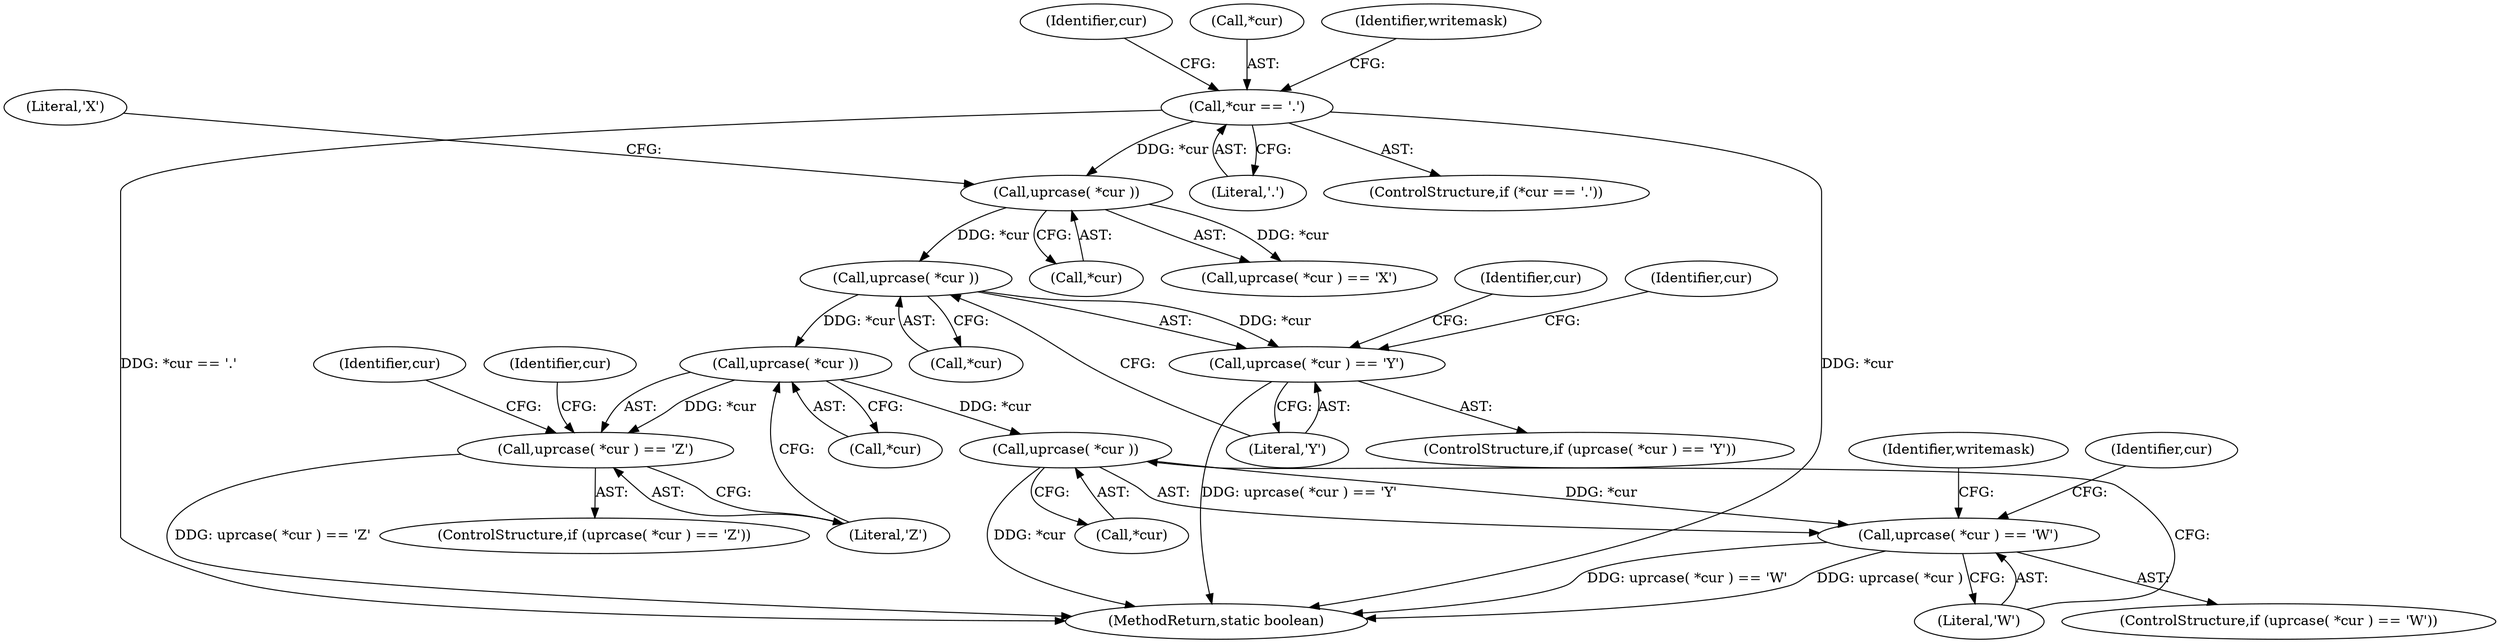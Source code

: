 digraph "0_virglrenderer_e534b51ca3c3cd25f3990589932a9ed711c59b27@pointer" {
"1000665" [label="(Call,uprcase( *cur ))"];
"1000652" [label="(Call,uprcase( *cur ))"];
"1000636" [label="(Call,*cur == '.')"];
"1000664" [label="(Call,uprcase( *cur ) == 'Y')"];
"1000678" [label="(Call,uprcase( *cur ))"];
"1000677" [label="(Call,uprcase( *cur ) == 'Z')"];
"1000691" [label="(Call,uprcase( *cur ))"];
"1000690" [label="(Call,uprcase( *cur ) == 'W')"];
"1000663" [label="(ControlStructure,if (uprcase( *cur ) == 'Y'))"];
"1000642" [label="(Identifier,cur)"];
"1000680" [label="(Identifier,cur)"];
"1000694" [label="(Literal,'W')"];
"1000676" [label="(ControlStructure,if (uprcase( *cur ) == 'Z'))"];
"1000684" [label="(Identifier,cur)"];
"1000690" [label="(Call,uprcase( *cur ) == 'W')"];
"1000705" [label="(Identifier,writemask)"];
"1000691" [label="(Call,uprcase( *cur ))"];
"1000668" [label="(Literal,'Y')"];
"1000693" [label="(Identifier,cur)"];
"1000636" [label="(Call,*cur == '.')"];
"1000681" [label="(Literal,'Z')"];
"1000692" [label="(Call,*cur)"];
"1000639" [label="(Literal,'.')"];
"1000637" [label="(Call,*cur)"];
"1000653" [label="(Call,*cur)"];
"1000678" [label="(Call,uprcase( *cur ))"];
"1000689" [label="(ControlStructure,if (uprcase( *cur ) == 'W'))"];
"1000655" [label="(Literal,'X')"];
"1004167" [label="(MethodReturn,static boolean)"];
"1000722" [label="(Identifier,writemask)"];
"1000671" [label="(Identifier,cur)"];
"1000677" [label="(Call,uprcase( *cur ) == 'Z')"];
"1000697" [label="(Identifier,cur)"];
"1000664" [label="(Call,uprcase( *cur ) == 'Y')"];
"1000652" [label="(Call,uprcase( *cur ))"];
"1000666" [label="(Call,*cur)"];
"1000651" [label="(Call,uprcase( *cur ) == 'X')"];
"1000635" [label="(ControlStructure,if (*cur == '.'))"];
"1000665" [label="(Call,uprcase( *cur ))"];
"1000679" [label="(Call,*cur)"];
"1000665" -> "1000664"  [label="AST: "];
"1000665" -> "1000666"  [label="CFG: "];
"1000666" -> "1000665"  [label="AST: "];
"1000668" -> "1000665"  [label="CFG: "];
"1000665" -> "1000664"  [label="DDG: *cur"];
"1000652" -> "1000665"  [label="DDG: *cur"];
"1000665" -> "1000678"  [label="DDG: *cur"];
"1000652" -> "1000651"  [label="AST: "];
"1000652" -> "1000653"  [label="CFG: "];
"1000653" -> "1000652"  [label="AST: "];
"1000655" -> "1000652"  [label="CFG: "];
"1000652" -> "1000651"  [label="DDG: *cur"];
"1000636" -> "1000652"  [label="DDG: *cur"];
"1000636" -> "1000635"  [label="AST: "];
"1000636" -> "1000639"  [label="CFG: "];
"1000637" -> "1000636"  [label="AST: "];
"1000639" -> "1000636"  [label="AST: "];
"1000642" -> "1000636"  [label="CFG: "];
"1000722" -> "1000636"  [label="CFG: "];
"1000636" -> "1004167"  [label="DDG: *cur"];
"1000636" -> "1004167"  [label="DDG: *cur == '.'"];
"1000664" -> "1000663"  [label="AST: "];
"1000664" -> "1000668"  [label="CFG: "];
"1000668" -> "1000664"  [label="AST: "];
"1000671" -> "1000664"  [label="CFG: "];
"1000680" -> "1000664"  [label="CFG: "];
"1000664" -> "1004167"  [label="DDG: uprcase( *cur ) == 'Y'"];
"1000678" -> "1000677"  [label="AST: "];
"1000678" -> "1000679"  [label="CFG: "];
"1000679" -> "1000678"  [label="AST: "];
"1000681" -> "1000678"  [label="CFG: "];
"1000678" -> "1000677"  [label="DDG: *cur"];
"1000678" -> "1000691"  [label="DDG: *cur"];
"1000677" -> "1000676"  [label="AST: "];
"1000677" -> "1000681"  [label="CFG: "];
"1000681" -> "1000677"  [label="AST: "];
"1000684" -> "1000677"  [label="CFG: "];
"1000693" -> "1000677"  [label="CFG: "];
"1000677" -> "1004167"  [label="DDG: uprcase( *cur ) == 'Z'"];
"1000691" -> "1000690"  [label="AST: "];
"1000691" -> "1000692"  [label="CFG: "];
"1000692" -> "1000691"  [label="AST: "];
"1000694" -> "1000691"  [label="CFG: "];
"1000691" -> "1004167"  [label="DDG: *cur"];
"1000691" -> "1000690"  [label="DDG: *cur"];
"1000690" -> "1000689"  [label="AST: "];
"1000690" -> "1000694"  [label="CFG: "];
"1000694" -> "1000690"  [label="AST: "];
"1000697" -> "1000690"  [label="CFG: "];
"1000705" -> "1000690"  [label="CFG: "];
"1000690" -> "1004167"  [label="DDG: uprcase( *cur ) == 'W'"];
"1000690" -> "1004167"  [label="DDG: uprcase( *cur )"];
}
